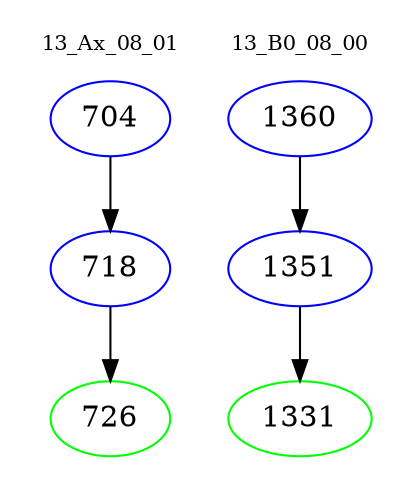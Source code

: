 digraph{
subgraph cluster_0 {
color = white
label = "13_Ax_08_01";
fontsize=10;
T0_704 [label="704", color="blue"]
T0_704 -> T0_718 [color="black"]
T0_718 [label="718", color="blue"]
T0_718 -> T0_726 [color="black"]
T0_726 [label="726", color="green"]
}
subgraph cluster_1 {
color = white
label = "13_B0_08_00";
fontsize=10;
T1_1360 [label="1360", color="blue"]
T1_1360 -> T1_1351 [color="black"]
T1_1351 [label="1351", color="blue"]
T1_1351 -> T1_1331 [color="black"]
T1_1331 [label="1331", color="green"]
}
}
